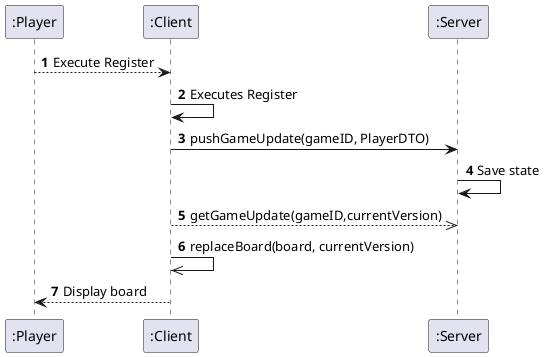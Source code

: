 @startuml
'Sequence Diagram for Execute Register.
Participant ":Player" as Player
Participant ":Client" as Client
Participant ":Server" as Server


autonumber
Player --> Client : Execute Register
Client -> Client : Executes Register
Client -> Server : pushGameUpdate(gameID, PlayerDTO)
Server -> Server : Save state
Client -->> Server : getGameUpdate(gameID,currentVersion)
Client ->> Client : replaceBoard(board, currentVersion)
Client --> Player : Display board

@enduml